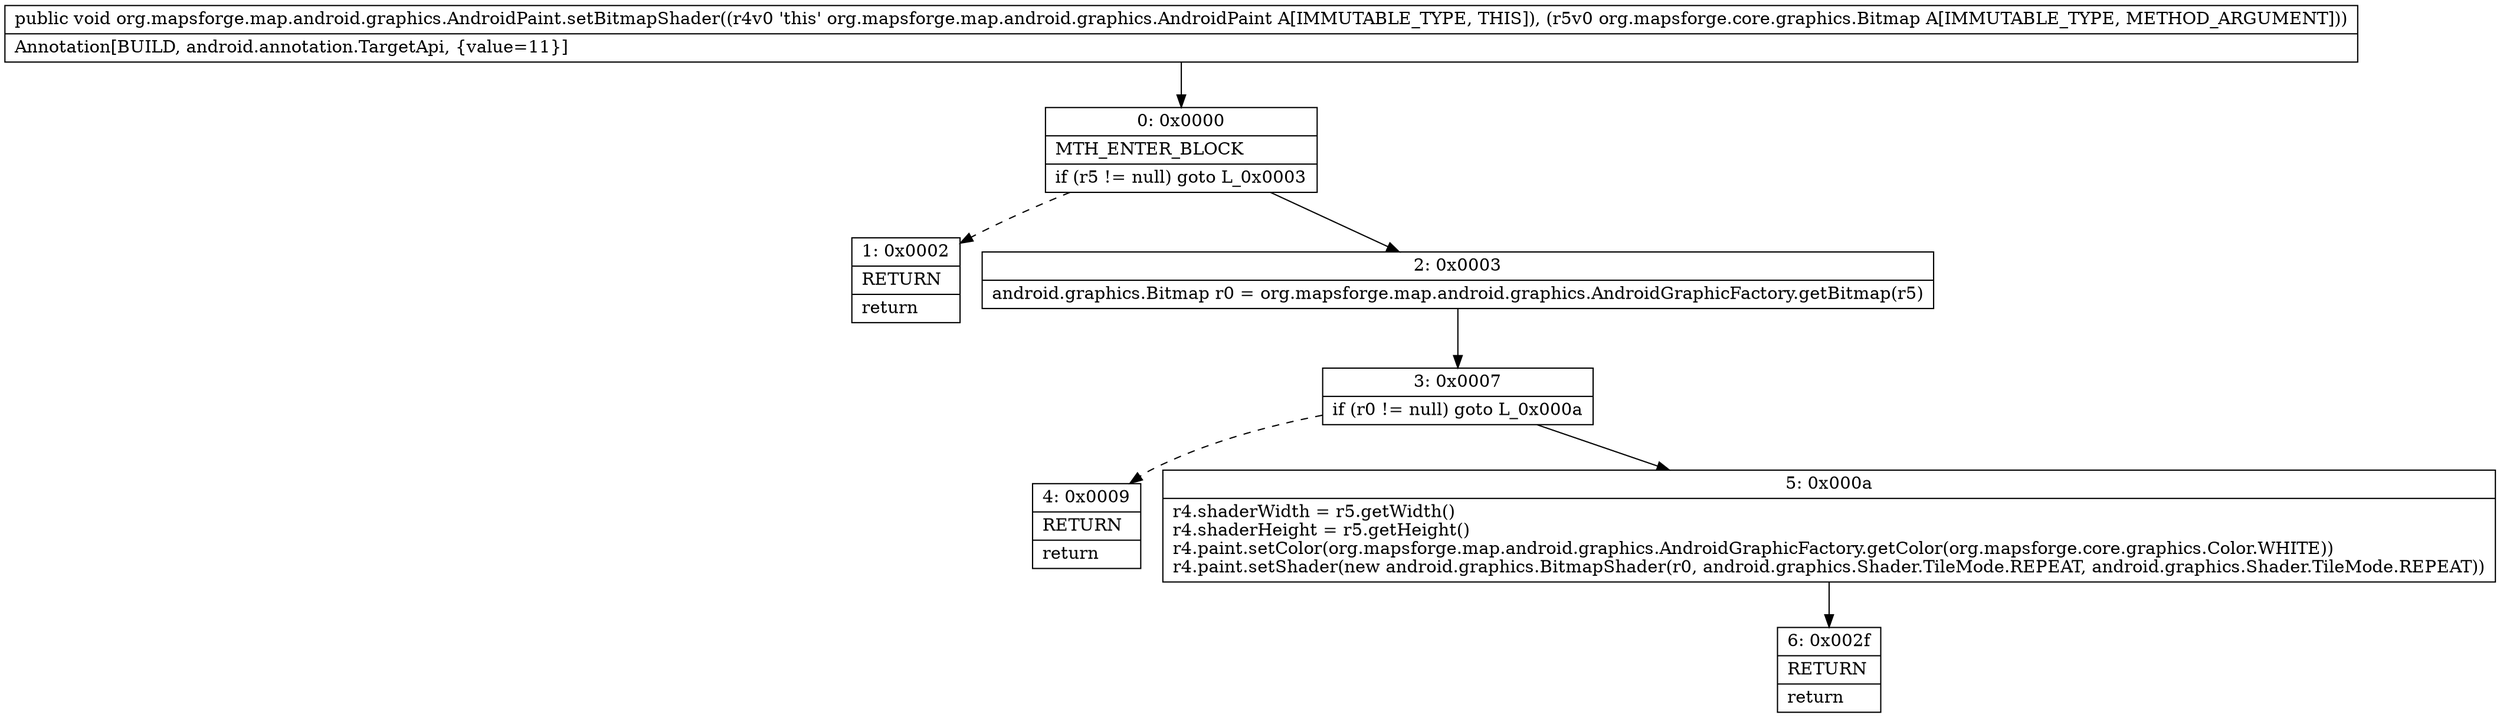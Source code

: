 digraph "CFG fororg.mapsforge.map.android.graphics.AndroidPaint.setBitmapShader(Lorg\/mapsforge\/core\/graphics\/Bitmap;)V" {
Node_0 [shape=record,label="{0\:\ 0x0000|MTH_ENTER_BLOCK\l|if (r5 != null) goto L_0x0003\l}"];
Node_1 [shape=record,label="{1\:\ 0x0002|RETURN\l|return\l}"];
Node_2 [shape=record,label="{2\:\ 0x0003|android.graphics.Bitmap r0 = org.mapsforge.map.android.graphics.AndroidGraphicFactory.getBitmap(r5)\l}"];
Node_3 [shape=record,label="{3\:\ 0x0007|if (r0 != null) goto L_0x000a\l}"];
Node_4 [shape=record,label="{4\:\ 0x0009|RETURN\l|return\l}"];
Node_5 [shape=record,label="{5\:\ 0x000a|r4.shaderWidth = r5.getWidth()\lr4.shaderHeight = r5.getHeight()\lr4.paint.setColor(org.mapsforge.map.android.graphics.AndroidGraphicFactory.getColor(org.mapsforge.core.graphics.Color.WHITE))\lr4.paint.setShader(new android.graphics.BitmapShader(r0, android.graphics.Shader.TileMode.REPEAT, android.graphics.Shader.TileMode.REPEAT))\l}"];
Node_6 [shape=record,label="{6\:\ 0x002f|RETURN\l|return\l}"];
MethodNode[shape=record,label="{public void org.mapsforge.map.android.graphics.AndroidPaint.setBitmapShader((r4v0 'this' org.mapsforge.map.android.graphics.AndroidPaint A[IMMUTABLE_TYPE, THIS]), (r5v0 org.mapsforge.core.graphics.Bitmap A[IMMUTABLE_TYPE, METHOD_ARGUMENT]))  | Annotation[BUILD, android.annotation.TargetApi, \{value=11\}]\l}"];
MethodNode -> Node_0;
Node_0 -> Node_1[style=dashed];
Node_0 -> Node_2;
Node_2 -> Node_3;
Node_3 -> Node_4[style=dashed];
Node_3 -> Node_5;
Node_5 -> Node_6;
}

